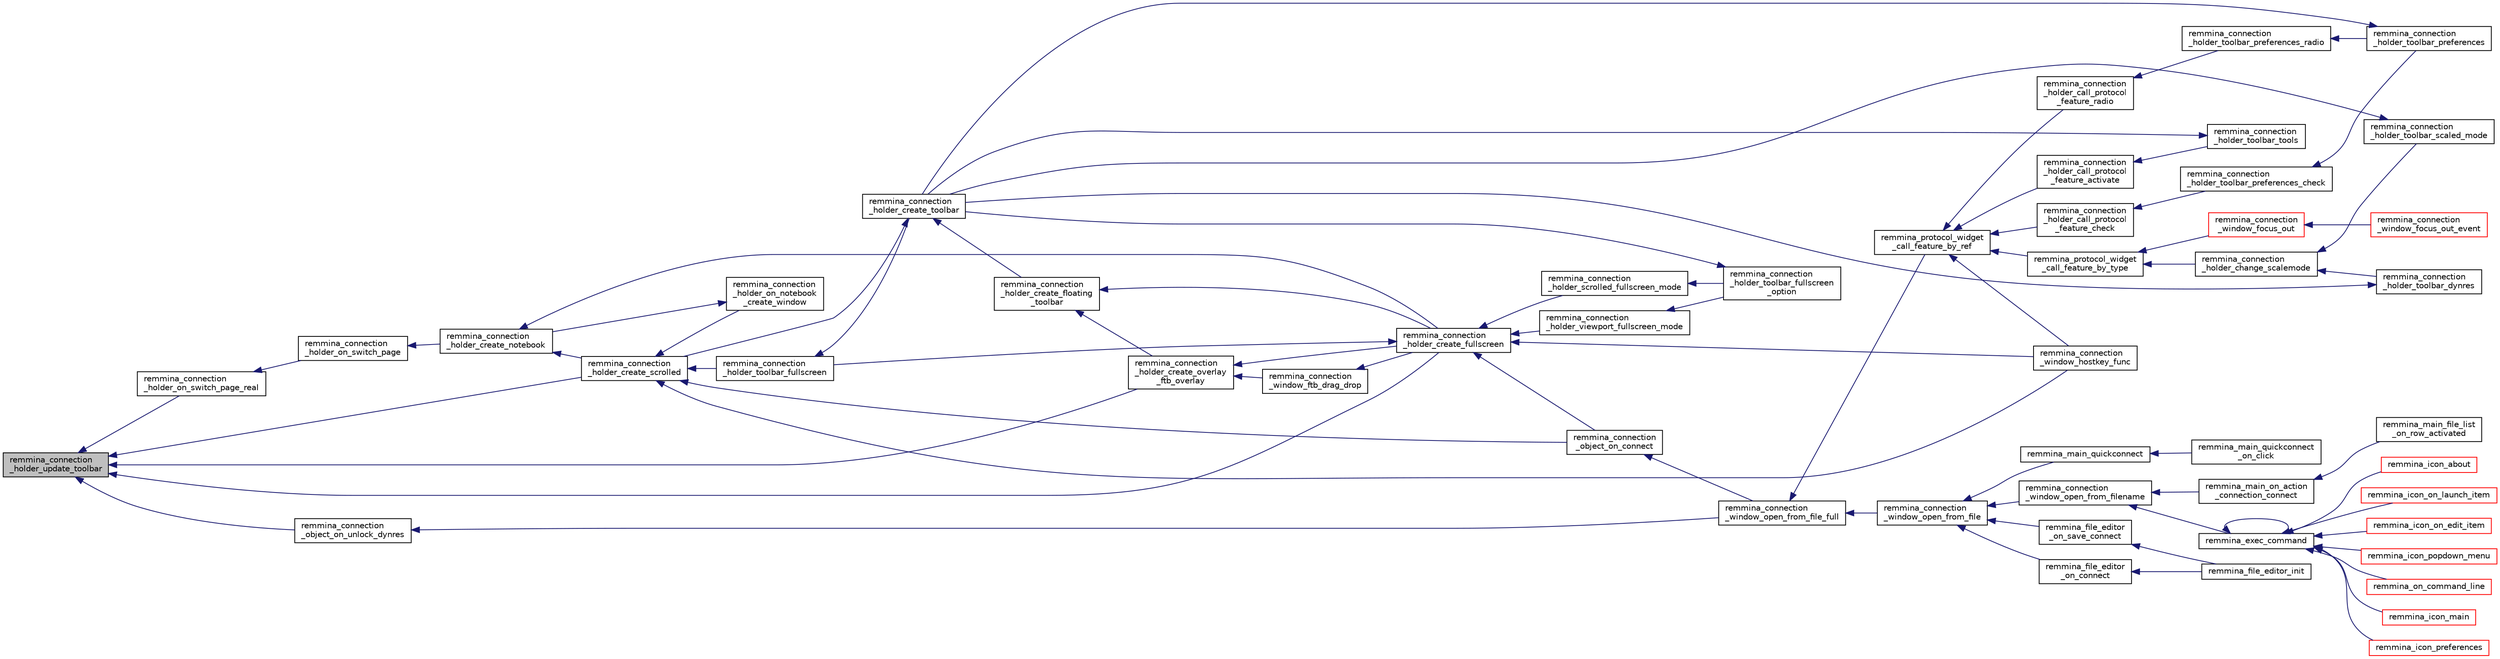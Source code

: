 digraph "remmina_connection_holder_update_toolbar"
{
  edge [fontname="Helvetica",fontsize="10",labelfontname="Helvetica",labelfontsize="10"];
  node [fontname="Helvetica",fontsize="10",shape=record];
  rankdir="LR";
  Node9963 [label="remmina_connection\l_holder_update_toolbar",height=0.2,width=0.4,color="black", fillcolor="grey75", style="filled", fontcolor="black"];
  Node9963 -> Node9964 [dir="back",color="midnightblue",fontsize="10",style="solid",fontname="Helvetica"];
  Node9964 [label="remmina_connection\l_holder_on_switch_page_real",height=0.2,width=0.4,color="black", fillcolor="white", style="filled",URL="$remmina__connection__window_8c.html#af0cc437cd94ed03047f1e2b195317b54"];
  Node9964 -> Node9965 [dir="back",color="midnightblue",fontsize="10",style="solid",fontname="Helvetica"];
  Node9965 [label="remmina_connection\l_holder_on_switch_page",height=0.2,width=0.4,color="black", fillcolor="white", style="filled",URL="$remmina__connection__window_8c.html#ac93e70cd6f65ebb4bee3827240cf1c05"];
  Node9965 -> Node9966 [dir="back",color="midnightblue",fontsize="10",style="solid",fontname="Helvetica"];
  Node9966 [label="remmina_connection\l_holder_create_notebook",height=0.2,width=0.4,color="black", fillcolor="white", style="filled",URL="$remmina__connection__window_8c.html#ae616dc409c5775dc73d9a83c1f081705"];
  Node9966 -> Node9967 [dir="back",color="midnightblue",fontsize="10",style="solid",fontname="Helvetica"];
  Node9967 [label="remmina_connection\l_holder_create_scrolled",height=0.2,width=0.4,color="black", fillcolor="white", style="filled",URL="$remmina__connection__window_8c.html#a57b3656c37df65d276ddd50a16906dc7"];
  Node9967 -> Node9968 [dir="back",color="midnightblue",fontsize="10",style="solid",fontname="Helvetica"];
  Node9968 [label="remmina_connection\l_holder_toolbar_fullscreen",height=0.2,width=0.4,color="black", fillcolor="white", style="filled",URL="$remmina__connection__window_8c.html#a02ac20f50f1b7b816bd7208127efdbee"];
  Node9968 -> Node9969 [dir="back",color="midnightblue",fontsize="10",style="solid",fontname="Helvetica"];
  Node9969 [label="remmina_connection\l_holder_create_toolbar",height=0.2,width=0.4,color="black", fillcolor="white", style="filled",URL="$remmina__connection__window_8c.html#af8138da72278e9e9000276e08a6fd984"];
  Node9969 -> Node9970 [dir="back",color="midnightblue",fontsize="10",style="solid",fontname="Helvetica"];
  Node9970 [label="remmina_connection\l_holder_create_floating\l_toolbar",height=0.2,width=0.4,color="black", fillcolor="white", style="filled",URL="$remmina__connection__window_8c.html#a967dca6c1876afc3e6bcb763f9709d43"];
  Node9970 -> Node9971 [dir="back",color="midnightblue",fontsize="10",style="solid",fontname="Helvetica"];
  Node9971 [label="remmina_connection\l_holder_create_overlay\l_ftb_overlay",height=0.2,width=0.4,color="black", fillcolor="white", style="filled",URL="$remmina__connection__window_8c.html#ab2edcb806312b3367c70fbb13c383ae0"];
  Node9971 -> Node9972 [dir="back",color="midnightblue",fontsize="10",style="solid",fontname="Helvetica"];
  Node9972 [label="remmina_connection\l_window_ftb_drag_drop",height=0.2,width=0.4,color="black", fillcolor="white", style="filled",URL="$remmina__connection__window_8c.html#a15c9b2bd929f8f2bb64d0bb6fa60f067"];
  Node9972 -> Node9973 [dir="back",color="midnightblue",fontsize="10",style="solid",fontname="Helvetica"];
  Node9973 [label="remmina_connection\l_holder_create_fullscreen",height=0.2,width=0.4,color="black", fillcolor="white", style="filled",URL="$remmina__connection__window_8c.html#ae67ca4d276339723c1ff87fc224eaccf"];
  Node9973 -> Node9968 [dir="back",color="midnightblue",fontsize="10",style="solid",fontname="Helvetica"];
  Node9973 -> Node9974 [dir="back",color="midnightblue",fontsize="10",style="solid",fontname="Helvetica"];
  Node9974 [label="remmina_connection\l_holder_viewport_fullscreen_mode",height=0.2,width=0.4,color="black", fillcolor="white", style="filled",URL="$remmina__connection__window_8c.html#a0e99d0ff8c39f2c6de508eee9ef498c5"];
  Node9974 -> Node9975 [dir="back",color="midnightblue",fontsize="10",style="solid",fontname="Helvetica"];
  Node9975 [label="remmina_connection\l_holder_toolbar_fullscreen\l_option",height=0.2,width=0.4,color="black", fillcolor="white", style="filled",URL="$remmina__connection__window_8c.html#a1415cdcbed0e6fe9a7978586bf132207"];
  Node9975 -> Node9969 [dir="back",color="midnightblue",fontsize="10",style="solid",fontname="Helvetica"];
  Node9973 -> Node9976 [dir="back",color="midnightblue",fontsize="10",style="solid",fontname="Helvetica"];
  Node9976 [label="remmina_connection\l_holder_scrolled_fullscreen_mode",height=0.2,width=0.4,color="black", fillcolor="white", style="filled",URL="$remmina__connection__window_8c.html#aa25cae5c0e15e13b817b925e42a044a9"];
  Node9976 -> Node9975 [dir="back",color="midnightblue",fontsize="10",style="solid",fontname="Helvetica"];
  Node9973 -> Node9977 [dir="back",color="midnightblue",fontsize="10",style="solid",fontname="Helvetica"];
  Node9977 [label="remmina_connection\l_window_hostkey_func",height=0.2,width=0.4,color="black", fillcolor="white", style="filled",URL="$remmina__connection__window_8c.html#abef663d930076deb3105f86dabe2a9c3"];
  Node9973 -> Node9978 [dir="back",color="midnightblue",fontsize="10",style="solid",fontname="Helvetica"];
  Node9978 [label="remmina_connection\l_object_on_connect",height=0.2,width=0.4,color="black", fillcolor="white", style="filled",URL="$remmina__connection__window_8c.html#a0ad685a873ecef95ec13caba17e0c22e"];
  Node9978 -> Node9979 [dir="back",color="midnightblue",fontsize="10",style="solid",fontname="Helvetica"];
  Node9979 [label="remmina_connection\l_window_open_from_file_full",height=0.2,width=0.4,color="black", fillcolor="white", style="filled",URL="$remmina__connection__window_8h.html#adbf2b670ca3bae96a99cb0b36021a961"];
  Node9979 -> Node9980 [dir="back",color="midnightblue",fontsize="10",style="solid",fontname="Helvetica"];
  Node9980 [label="remmina_connection\l_window_open_from_file",height=0.2,width=0.4,color="black", fillcolor="white", style="filled",URL="$remmina__connection__window_8h.html#a1c7f722a89609523cc4de079cc82f23c"];
  Node9980 -> Node9981 [dir="back",color="midnightblue",fontsize="10",style="solid",fontname="Helvetica"];
  Node9981 [label="remmina_connection\l_window_open_from_filename",height=0.2,width=0.4,color="black", fillcolor="white", style="filled",URL="$remmina__connection__window_8h.html#ab0ed27ef360efc7d92906cbabf9da5db"];
  Node9981 -> Node9982 [dir="back",color="midnightblue",fontsize="10",style="solid",fontname="Helvetica"];
  Node9982 [label="remmina_exec_command",height=0.2,width=0.4,color="black", fillcolor="white", style="filled",URL="$remmina__exec_8h.html#a424cabdcff647797061e7482049d62a7"];
  Node9982 -> Node9983 [dir="back",color="midnightblue",fontsize="10",style="solid",fontname="Helvetica"];
  Node9983 [label="remmina_on_command_line",height=0.2,width=0.4,color="red", fillcolor="white", style="filled",URL="$remmina_8c.html#aeb286fc5bd52ab5382ab8cb495dc2914"];
  Node9982 -> Node9982 [dir="back",color="midnightblue",fontsize="10",style="solid",fontname="Helvetica"];
  Node9982 -> Node9985 [dir="back",color="midnightblue",fontsize="10",style="solid",fontname="Helvetica"];
  Node9985 [label="remmina_icon_main",height=0.2,width=0.4,color="red", fillcolor="white", style="filled",URL="$remmina__icon_8c.html#a920476110ab6410c8fc8cf734109e497"];
  Node9982 -> Node9996 [dir="back",color="midnightblue",fontsize="10",style="solid",fontname="Helvetica"];
  Node9996 [label="remmina_icon_preferences",height=0.2,width=0.4,color="red", fillcolor="white", style="filled",URL="$remmina__icon_8c.html#ad3b0e3d12e4854eae05b1afea19da404"];
  Node9982 -> Node9997 [dir="back",color="midnightblue",fontsize="10",style="solid",fontname="Helvetica"];
  Node9997 [label="remmina_icon_about",height=0.2,width=0.4,color="red", fillcolor="white", style="filled",URL="$remmina__icon_8c.html#a5cdf1958ef01e49889bcee2e90e2cf71"];
  Node9982 -> Node9998 [dir="back",color="midnightblue",fontsize="10",style="solid",fontname="Helvetica"];
  Node9998 [label="remmina_icon_on_launch_item",height=0.2,width=0.4,color="red", fillcolor="white", style="filled",URL="$remmina__icon_8c.html#ad1699688680e12abcfd5c74dd2f76d83"];
  Node9982 -> Node10001 [dir="back",color="midnightblue",fontsize="10",style="solid",fontname="Helvetica"];
  Node10001 [label="remmina_icon_on_edit_item",height=0.2,width=0.4,color="red", fillcolor="white", style="filled",URL="$remmina__icon_8c.html#af8708120906a8dc41a7998ebf9ecd129"];
  Node9982 -> Node10002 [dir="back",color="midnightblue",fontsize="10",style="solid",fontname="Helvetica"];
  Node10002 [label="remmina_icon_popdown_menu",height=0.2,width=0.4,color="red", fillcolor="white", style="filled",URL="$remmina__icon_8c.html#a444be76e3c3a065279c5f9abc7fae833"];
  Node9981 -> Node10003 [dir="back",color="midnightblue",fontsize="10",style="solid",fontname="Helvetica"];
  Node10003 [label="remmina_main_on_action\l_connection_connect",height=0.2,width=0.4,color="black", fillcolor="white", style="filled",URL="$remmina__main_8c.html#ae023d1cb099a4f7bee79f13760566cbf"];
  Node10003 -> Node10004 [dir="back",color="midnightblue",fontsize="10",style="solid",fontname="Helvetica"];
  Node10004 [label="remmina_main_file_list\l_on_row_activated",height=0.2,width=0.4,color="black", fillcolor="white", style="filled",URL="$remmina__main_8c.html#aba1a89a2400c5cc8373c6bd34602ac10"];
  Node9980 -> Node10005 [dir="back",color="midnightblue",fontsize="10",style="solid",fontname="Helvetica"];
  Node10005 [label="remmina_file_editor\l_on_connect",height=0.2,width=0.4,color="black", fillcolor="white", style="filled",URL="$remmina__file__editor_8c.html#a73b8581fd1fd77532b748d91a2951f25"];
  Node10005 -> Node9989 [dir="back",color="midnightblue",fontsize="10",style="solid",fontname="Helvetica"];
  Node9989 [label="remmina_file_editor_init",height=0.2,width=0.4,color="black", fillcolor="white", style="filled",URL="$remmina__file__editor_8c.html#a9afd8d41c66f547320930eb331f3124d"];
  Node9980 -> Node9990 [dir="back",color="midnightblue",fontsize="10",style="solid",fontname="Helvetica"];
  Node9990 [label="remmina_file_editor\l_on_save_connect",height=0.2,width=0.4,color="black", fillcolor="white", style="filled",URL="$remmina__file__editor_8c.html#a57224f3f69f04f398de563b71be6b18e"];
  Node9990 -> Node9989 [dir="back",color="midnightblue",fontsize="10",style="solid",fontname="Helvetica"];
  Node9980 -> Node10006 [dir="back",color="midnightblue",fontsize="10",style="solid",fontname="Helvetica"];
  Node10006 [label="remmina_main_quickconnect",height=0.2,width=0.4,color="black", fillcolor="white", style="filled",URL="$remmina__main_8c.html#a802458852abacebfb16f1f4295806a01"];
  Node10006 -> Node10007 [dir="back",color="midnightblue",fontsize="10",style="solid",fontname="Helvetica"];
  Node10007 [label="remmina_main_quickconnect\l_on_click",height=0.2,width=0.4,color="black", fillcolor="white", style="filled",URL="$remmina__main_8c.html#a210e9e04c7c97cc86412044de31f659d"];
  Node9979 -> Node10008 [dir="back",color="midnightblue",fontsize="10",style="solid",fontname="Helvetica"];
  Node10008 [label="remmina_protocol_widget\l_call_feature_by_ref",height=0.2,width=0.4,color="black", fillcolor="white", style="filled",URL="$remmina__protocol__widget_8h.html#a605b69a9aa4393024369cc5070488692"];
  Node10008 -> Node10009 [dir="back",color="midnightblue",fontsize="10",style="solid",fontname="Helvetica"];
  Node10009 [label="remmina_connection\l_holder_call_protocol\l_feature_radio",height=0.2,width=0.4,color="black", fillcolor="white", style="filled",URL="$remmina__connection__window_8c.html#a86280cb973101817f7410af393bc2f98"];
  Node10009 -> Node10010 [dir="back",color="midnightblue",fontsize="10",style="solid",fontname="Helvetica"];
  Node10010 [label="remmina_connection\l_holder_toolbar_preferences_radio",height=0.2,width=0.4,color="black", fillcolor="white", style="filled",URL="$remmina__connection__window_8c.html#a1ddab4aacc284c606ab237eae9c0b5a9"];
  Node10010 -> Node10011 [dir="back",color="midnightblue",fontsize="10",style="solid",fontname="Helvetica"];
  Node10011 [label="remmina_connection\l_holder_toolbar_preferences",height=0.2,width=0.4,color="black", fillcolor="white", style="filled",URL="$remmina__connection__window_8c.html#a78ec7d6e66d6e6569c1a9a0230c74bc8"];
  Node10011 -> Node9969 [dir="back",color="midnightblue",fontsize="10",style="solid",fontname="Helvetica"];
  Node10008 -> Node10012 [dir="back",color="midnightblue",fontsize="10",style="solid",fontname="Helvetica"];
  Node10012 [label="remmina_connection\l_holder_call_protocol\l_feature_check",height=0.2,width=0.4,color="black", fillcolor="white", style="filled",URL="$remmina__connection__window_8c.html#a8d924ded7fe147df8b5f113e2fb1d6e7"];
  Node10012 -> Node10013 [dir="back",color="midnightblue",fontsize="10",style="solid",fontname="Helvetica"];
  Node10013 [label="remmina_connection\l_holder_toolbar_preferences_check",height=0.2,width=0.4,color="black", fillcolor="white", style="filled",URL="$remmina__connection__window_8c.html#ada0dce340f5f1484c496a2357e8a2c69"];
  Node10013 -> Node10011 [dir="back",color="midnightblue",fontsize="10",style="solid",fontname="Helvetica"];
  Node10008 -> Node10014 [dir="back",color="midnightblue",fontsize="10",style="solid",fontname="Helvetica"];
  Node10014 [label="remmina_connection\l_holder_call_protocol\l_feature_activate",height=0.2,width=0.4,color="black", fillcolor="white", style="filled",URL="$remmina__connection__window_8c.html#a4507b43c6fd10bc68d9512c6b253a552"];
  Node10014 -> Node10015 [dir="back",color="midnightblue",fontsize="10",style="solid",fontname="Helvetica"];
  Node10015 [label="remmina_connection\l_holder_toolbar_tools",height=0.2,width=0.4,color="black", fillcolor="white", style="filled",URL="$remmina__connection__window_8c.html#a51cc0b2274049920f67c71047bd76213"];
  Node10015 -> Node9969 [dir="back",color="midnightblue",fontsize="10",style="solid",fontname="Helvetica"];
  Node10008 -> Node9977 [dir="back",color="midnightblue",fontsize="10",style="solid",fontname="Helvetica"];
  Node10008 -> Node10016 [dir="back",color="midnightblue",fontsize="10",style="solid",fontname="Helvetica"];
  Node10016 [label="remmina_protocol_widget\l_call_feature_by_type",height=0.2,width=0.4,color="black", fillcolor="white", style="filled",URL="$remmina__protocol__widget_8h.html#a6a630e96e5b914d60d678ae8eaad4cd9"];
  Node10016 -> Node10017 [dir="back",color="midnightblue",fontsize="10",style="solid",fontname="Helvetica"];
  Node10017 [label="remmina_connection\l_holder_change_scalemode",height=0.2,width=0.4,color="black", fillcolor="white", style="filled",URL="$remmina__connection__window_8c.html#a5565ebedf82eb9f2d54b7f447b4c930e"];
  Node10017 -> Node10018 [dir="back",color="midnightblue",fontsize="10",style="solid",fontname="Helvetica"];
  Node10018 [label="remmina_connection\l_holder_toolbar_dynres",height=0.2,width=0.4,color="black", fillcolor="white", style="filled",URL="$remmina__connection__window_8c.html#a576e3800c7371f63b27e3832848ac4e5"];
  Node10018 -> Node9969 [dir="back",color="midnightblue",fontsize="10",style="solid",fontname="Helvetica"];
  Node10017 -> Node10019 [dir="back",color="midnightblue",fontsize="10",style="solid",fontname="Helvetica"];
  Node10019 [label="remmina_connection\l_holder_toolbar_scaled_mode",height=0.2,width=0.4,color="black", fillcolor="white", style="filled",URL="$remmina__connection__window_8c.html#ad6136dd7c0867a5a5f1c0b0645632ee4"];
  Node10019 -> Node9969 [dir="back",color="midnightblue",fontsize="10",style="solid",fontname="Helvetica"];
  Node10016 -> Node10020 [dir="back",color="midnightblue",fontsize="10",style="solid",fontname="Helvetica"];
  Node10020 [label="remmina_connection\l_window_focus_out",height=0.2,width=0.4,color="red", fillcolor="white", style="filled",URL="$remmina__connection__window_8c.html#a8c242e0a7ee57ed79099c330d696b43f"];
  Node10020 -> Node10021 [dir="back",color="midnightblue",fontsize="10",style="solid",fontname="Helvetica"];
  Node10021 [label="remmina_connection\l_window_focus_out_event",height=0.2,width=0.4,color="red", fillcolor="white", style="filled",URL="$remmina__connection__window_8c.html#a539828a1dd435bee083d82136691176c"];
  Node9971 -> Node9973 [dir="back",color="midnightblue",fontsize="10",style="solid",fontname="Helvetica"];
  Node9970 -> Node9973 [dir="back",color="midnightblue",fontsize="10",style="solid",fontname="Helvetica"];
  Node9969 -> Node9967 [dir="back",color="midnightblue",fontsize="10",style="solid",fontname="Helvetica"];
  Node9967 -> Node10024 [dir="back",color="midnightblue",fontsize="10",style="solid",fontname="Helvetica"];
  Node10024 [label="remmina_connection\l_holder_on_notebook\l_create_window",height=0.2,width=0.4,color="black", fillcolor="white", style="filled",URL="$remmina__connection__window_8c.html#a2f5fc595c1aad851962aa58e2009bcce"];
  Node10024 -> Node9966 [dir="back",color="midnightblue",fontsize="10",style="solid",fontname="Helvetica"];
  Node9967 -> Node9977 [dir="back",color="midnightblue",fontsize="10",style="solid",fontname="Helvetica"];
  Node9967 -> Node9978 [dir="back",color="midnightblue",fontsize="10",style="solid",fontname="Helvetica"];
  Node9966 -> Node9973 [dir="back",color="midnightblue",fontsize="10",style="solid",fontname="Helvetica"];
  Node9963 -> Node9967 [dir="back",color="midnightblue",fontsize="10",style="solid",fontname="Helvetica"];
  Node9963 -> Node9971 [dir="back",color="midnightblue",fontsize="10",style="solid",fontname="Helvetica"];
  Node9963 -> Node9973 [dir="back",color="midnightblue",fontsize="10",style="solid",fontname="Helvetica"];
  Node9963 -> Node10025 [dir="back",color="midnightblue",fontsize="10",style="solid",fontname="Helvetica"];
  Node10025 [label="remmina_connection\l_object_on_unlock_dynres",height=0.2,width=0.4,color="black", fillcolor="white", style="filled",URL="$remmina__connection__window_8c.html#a0cffd168e21bdd3d9469ca2e86e19c31"];
  Node10025 -> Node9979 [dir="back",color="midnightblue",fontsize="10",style="solid",fontname="Helvetica"];
}
